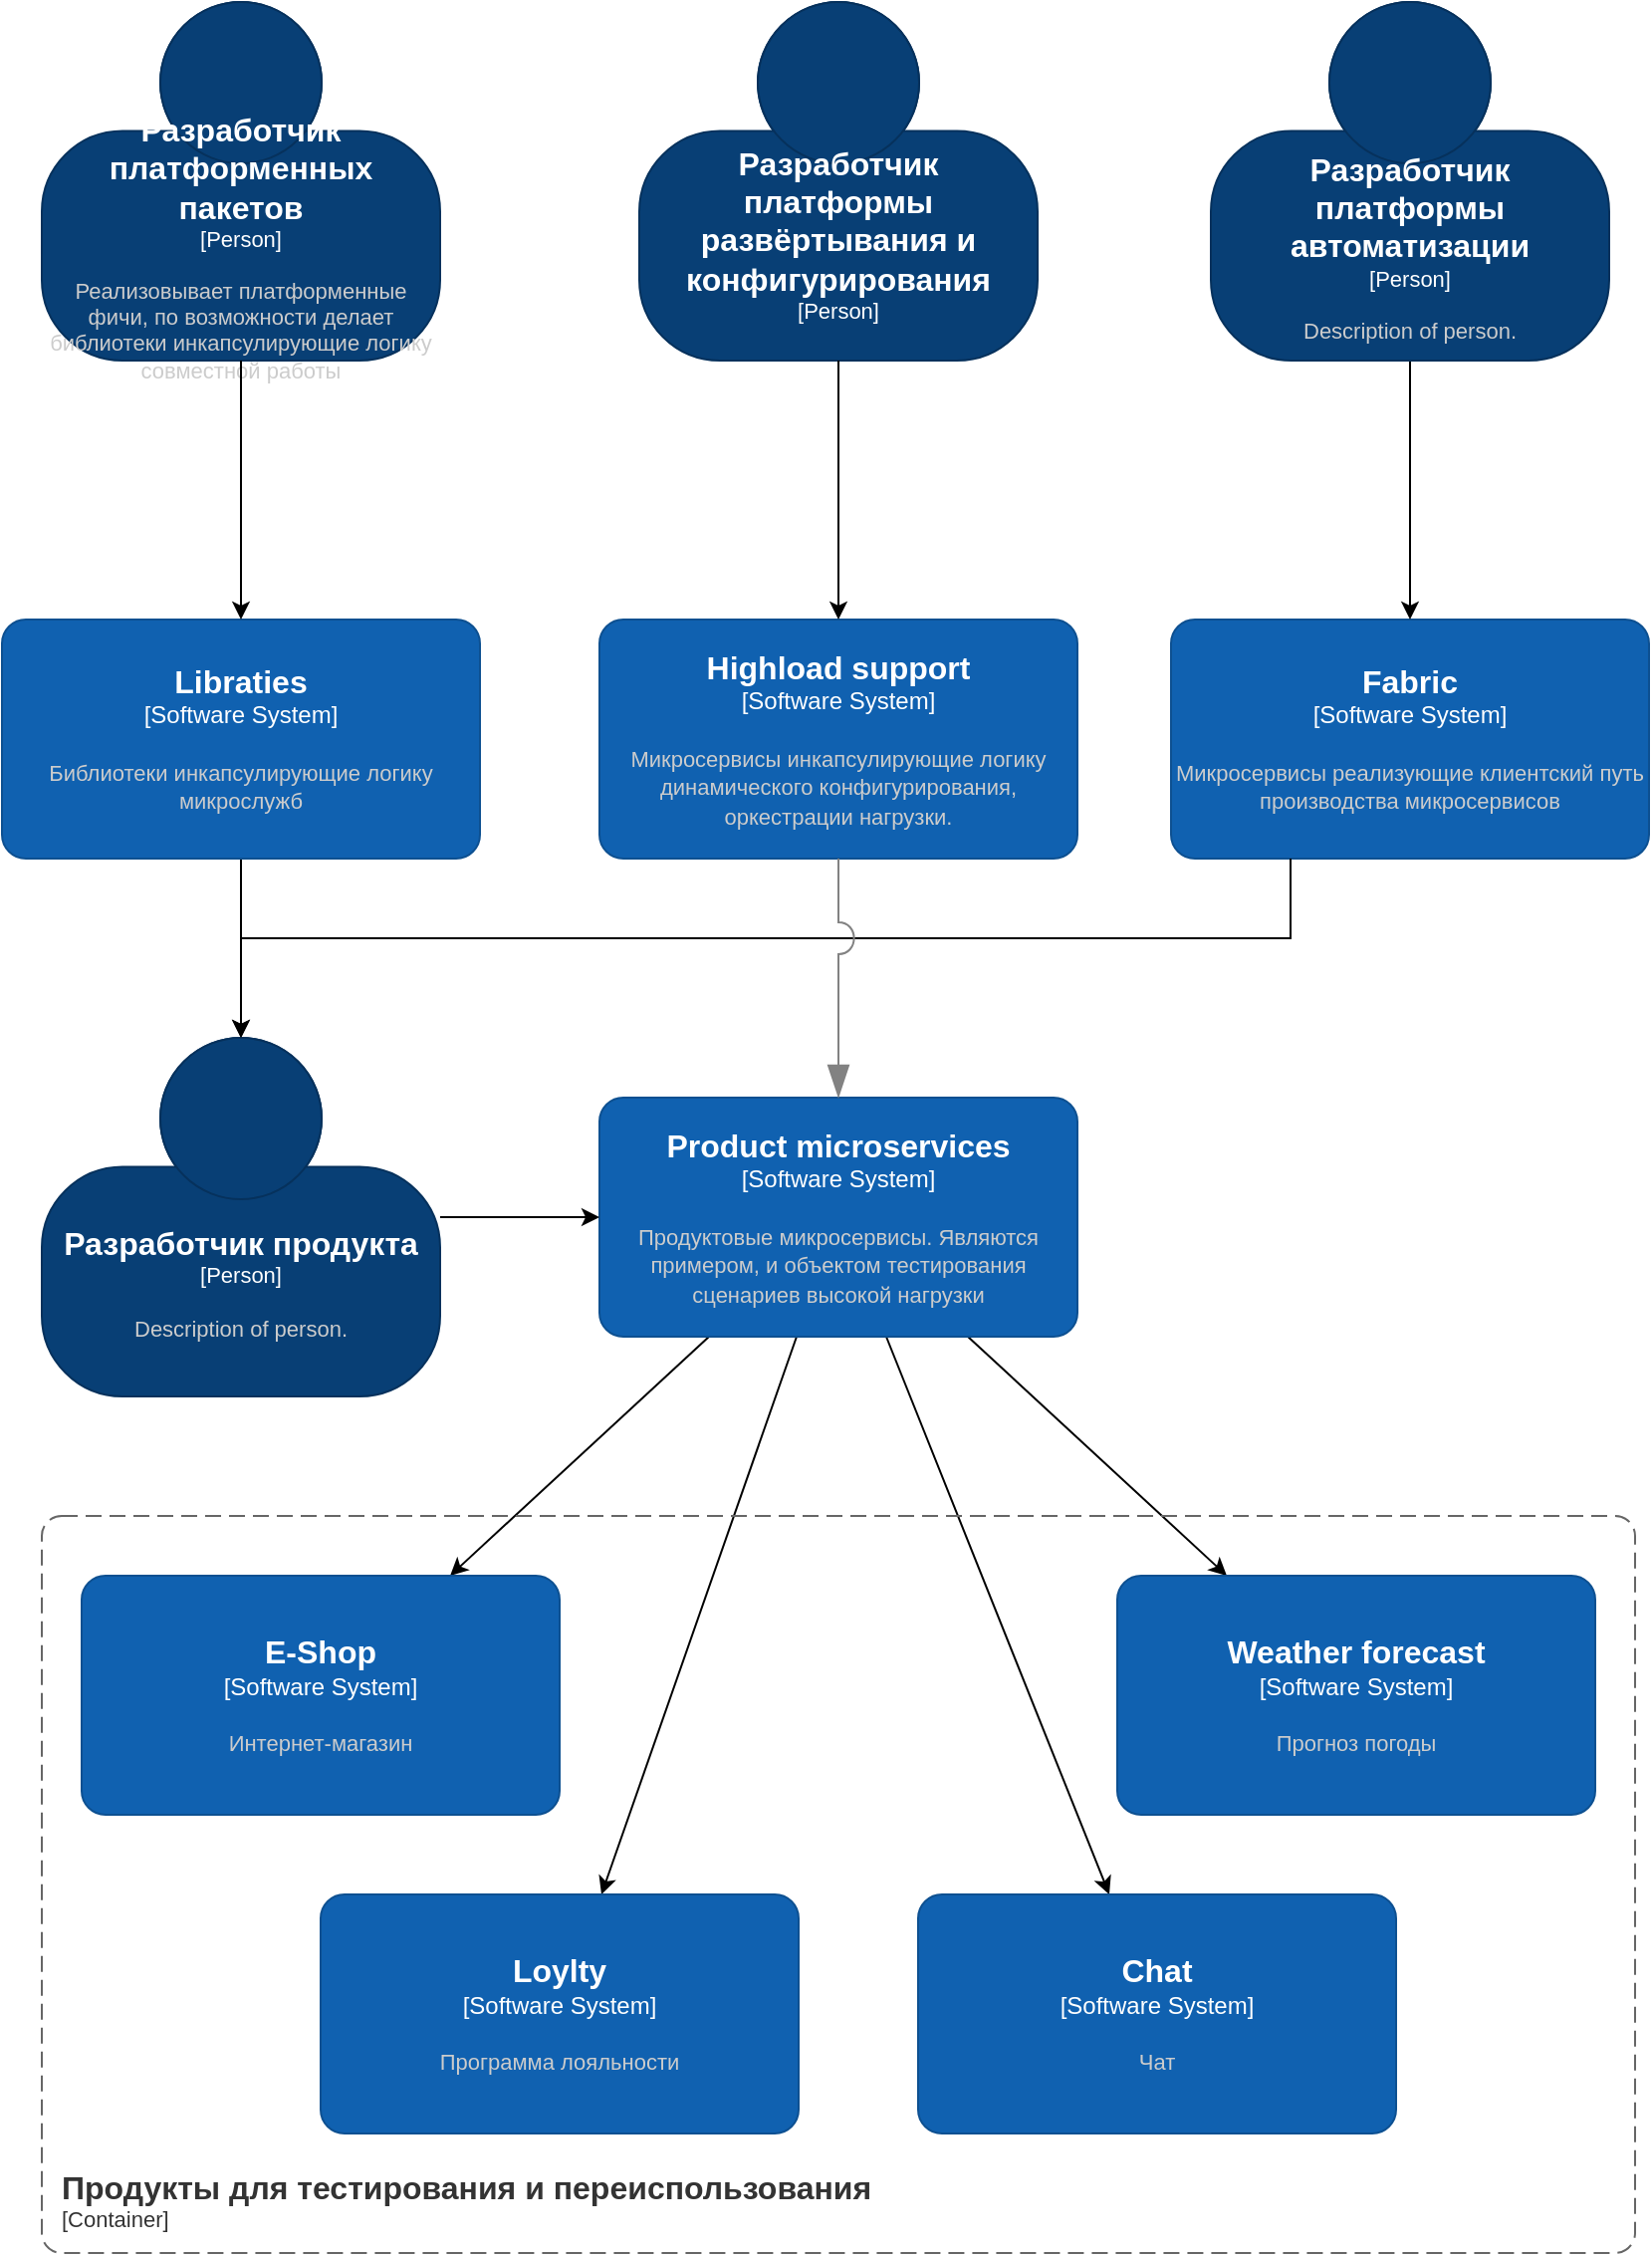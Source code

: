 <mxfile version="22.1.5" type="github" pages="2">
  <diagram id="uBZcSA26durikKkrGffd" name="Context">
    <mxGraphModel dx="1748" dy="789" grid="1" gridSize="10" guides="1" tooltips="1" connect="1" arrows="1" fold="1" page="1" pageScale="1" pageWidth="827" pageHeight="1169" math="0" shadow="0">
      <root>
        <mxCell id="0" />
        <mxCell id="1" parent="0" />
        <mxCell id="Ea2EEy0AVShO_q_KX7tX-13" style="edgeStyle=orthogonalEdgeStyle;rounded=0;orthogonalLoop=1;jettySize=auto;html=1;" parent="1" source="Ea2EEy0AVShO_q_KX7tX-1" target="Ea2EEy0AVShO_q_KX7tX-7" edge="1">
          <mxGeometry relative="1" as="geometry" />
        </mxCell>
        <object placeholders="1" c4Name="Libraties" c4Type="Software System" c4Description="Библиотеки инкапсулирующие логику микрослужб" label="&lt;font style=&quot;font-size: 16px&quot;&gt;&lt;b&gt;%c4Name%&lt;/b&gt;&lt;/font&gt;&lt;div&gt;[%c4Type%]&lt;/div&gt;&lt;br&gt;&lt;div&gt;&lt;font style=&quot;font-size: 11px&quot;&gt;&lt;font color=&quot;#cccccc&quot;&gt;%c4Description%&lt;/font&gt;&lt;/div&gt;" link="data:page/id,BpqwCmyP9aFUcoh2NXjb" id="Ea2EEy0AVShO_q_KX7tX-1">
          <mxCell style="rounded=1;whiteSpace=wrap;html=1;labelBackgroundColor=none;fillColor=#1061B0;fontColor=#ffffff;align=center;arcSize=10;strokeColor=#0D5091;metaEdit=1;resizable=0;points=[[0.25,0,0],[0.5,0,0],[0.75,0,0],[1,0.25,0],[1,0.5,0],[1,0.75,0],[0.75,1,0],[0.5,1,0],[0.25,1,0],[0,0.75,0],[0,0.5,0],[0,0.25,0]];" parent="1" vertex="1">
            <mxGeometry y="320" width="240" height="120" as="geometry" />
          </mxCell>
        </object>
        <mxCell id="0vassShn8jvuv5dKoKRy-6" style="rounded=0;orthogonalLoop=1;jettySize=auto;html=1;" edge="1" parent="1" source="Ea2EEy0AVShO_q_KX7tX-2" target="0vassShn8jvuv5dKoKRy-2">
          <mxGeometry relative="1" as="geometry" />
        </mxCell>
        <mxCell id="0vassShn8jvuv5dKoKRy-7" style="rounded=0;orthogonalLoop=1;jettySize=auto;html=1;" edge="1" parent="1" source="Ea2EEy0AVShO_q_KX7tX-2" target="0vassShn8jvuv5dKoKRy-5">
          <mxGeometry relative="1" as="geometry" />
        </mxCell>
        <mxCell id="0vassShn8jvuv5dKoKRy-8" style="rounded=0;orthogonalLoop=1;jettySize=auto;html=1;" edge="1" parent="1" source="Ea2EEy0AVShO_q_KX7tX-2" target="0vassShn8jvuv5dKoKRy-3">
          <mxGeometry relative="1" as="geometry" />
        </mxCell>
        <mxCell id="0vassShn8jvuv5dKoKRy-9" style="rounded=0;orthogonalLoop=1;jettySize=auto;html=1;" edge="1" parent="1" source="Ea2EEy0AVShO_q_KX7tX-2" target="0vassShn8jvuv5dKoKRy-4">
          <mxGeometry relative="1" as="geometry" />
        </mxCell>
        <object placeholders="1" c4Name="Product microservices" c4Type="Software System" c4Description="Продуктовые микросервисы. Являются примером, и объектом тестирования сценариев высокой нагрузки" label="&lt;font style=&quot;font-size: 16px&quot;&gt;&lt;b&gt;%c4Name%&lt;/b&gt;&lt;/font&gt;&lt;div&gt;[%c4Type%]&lt;/div&gt;&lt;br&gt;&lt;div&gt;&lt;font style=&quot;font-size: 11px&quot;&gt;&lt;font color=&quot;#cccccc&quot;&gt;%c4Description%&lt;/font&gt;&lt;/div&gt;" id="Ea2EEy0AVShO_q_KX7tX-2">
          <mxCell style="rounded=1;whiteSpace=wrap;html=1;labelBackgroundColor=none;fillColor=#1061B0;fontColor=#ffffff;align=center;arcSize=10;strokeColor=#0D5091;metaEdit=1;resizable=0;points=[[0.25,0,0],[0.5,0,0],[0.75,0,0],[1,0.25,0],[1,0.5,0],[1,0.75,0],[0.75,1,0],[0.5,1,0],[0.25,1,0],[0,0.75,0],[0,0.5,0],[0,0.25,0]];" parent="1" vertex="1">
            <mxGeometry x="300" y="560" width="240" height="120" as="geometry" />
          </mxCell>
        </object>
        <object placeholders="1" c4Name="Fabric" c4Type="Software System" c4Description="Микросервисы реализующие клиентский путь производства микросервисов" label="&lt;font style=&quot;font-size: 16px&quot;&gt;&lt;b&gt;%c4Name%&lt;/b&gt;&lt;/font&gt;&lt;div&gt;[%c4Type%]&lt;/div&gt;&lt;br&gt;&lt;div&gt;&lt;font style=&quot;font-size: 11px&quot;&gt;&lt;font color=&quot;#cccccc&quot;&gt;%c4Description%&lt;/font&gt;&lt;/div&gt;" id="Ea2EEy0AVShO_q_KX7tX-3">
          <mxCell style="rounded=1;whiteSpace=wrap;html=1;labelBackgroundColor=none;fillColor=#1061B0;fontColor=#ffffff;align=center;arcSize=10;strokeColor=#0D5091;metaEdit=1;resizable=0;points=[[0.25,0,0],[0.5,0,0],[0.75,0,0],[1,0.25,0],[1,0.5,0],[1,0.75,0],[0.75,1,0],[0.5,1,0],[0.25,1,0],[0,0.75,0],[0,0.5,0],[0,0.25,0]];" parent="1" vertex="1">
            <mxGeometry x="587" y="320" width="240" height="120" as="geometry" />
          </mxCell>
        </object>
        <object placeholders="1" c4Name="Highload support" c4Type="Software System" c4Description="Микросервисы инкапсулирующие логику динамического конфигурирования, оркестрации нагрузки." label="&lt;font style=&quot;font-size: 16px&quot;&gt;&lt;b&gt;%c4Name%&lt;/b&gt;&lt;/font&gt;&lt;div&gt;[%c4Type%]&lt;/div&gt;&lt;br&gt;&lt;div&gt;&lt;font style=&quot;font-size: 11px&quot;&gt;&lt;font color=&quot;#cccccc&quot;&gt;%c4Description%&lt;/font&gt;&lt;/div&gt;" id="Ea2EEy0AVShO_q_KX7tX-4">
          <mxCell style="rounded=1;whiteSpace=wrap;html=1;labelBackgroundColor=none;fillColor=#1061B0;fontColor=#ffffff;align=center;arcSize=10;strokeColor=#0D5091;metaEdit=1;resizable=0;points=[[0.25,0,0],[0.5,0,0],[0.75,0,0],[1,0.25,0],[1,0.5,0],[1,0.75,0],[0.75,1,0],[0.5,1,0],[0.25,1,0],[0,0.75,0],[0,0.5,0],[0,0.25,0]];" parent="1" vertex="1">
            <mxGeometry x="300" y="320" width="240" height="120" as="geometry" />
          </mxCell>
        </object>
        <object placeholders="1" c4Name="Разработчик платформенных пакетов" c4Type="Person" c4Description="Реализовывает платформенные фичи, по возможности делает библиотеки инкапсулирующие логику совместной работы" label="&lt;font style=&quot;font-size: 16px&quot;&gt;&lt;b&gt;%c4Name%&lt;/b&gt;&lt;/font&gt;&lt;div&gt;[%c4Type%]&lt;/div&gt;&lt;br&gt;&lt;div&gt;&lt;font style=&quot;font-size: 11px&quot;&gt;&lt;font color=&quot;#cccccc&quot;&gt;%c4Description%&lt;/font&gt;&lt;/div&gt;" id="Ea2EEy0AVShO_q_KX7tX-5">
          <mxCell style="html=1;fontSize=11;dashed=0;whiteSpace=wrap;fillColor=#083F75;strokeColor=#06315C;fontColor=#ffffff;shape=mxgraph.c4.person2;align=center;metaEdit=1;points=[[0.5,0,0],[1,0.5,0],[1,0.75,0],[0.75,1,0],[0.5,1,0],[0.25,1,0],[0,0.75,0],[0,0.5,0]];resizable=0;" parent="1" vertex="1">
            <mxGeometry x="20" y="10" width="200" height="180" as="geometry" />
          </mxCell>
        </object>
        <mxCell id="Ea2EEy0AVShO_q_KX7tX-6" style="edgeStyle=orthogonalEdgeStyle;rounded=0;orthogonalLoop=1;jettySize=auto;html=1;" parent="1" source="Ea2EEy0AVShO_q_KX7tX-5" target="Ea2EEy0AVShO_q_KX7tX-1" edge="1">
          <mxGeometry relative="1" as="geometry" />
        </mxCell>
        <mxCell id="Ea2EEy0AVShO_q_KX7tX-8" style="edgeStyle=orthogonalEdgeStyle;rounded=0;orthogonalLoop=1;jettySize=auto;html=1;" parent="1" source="Ea2EEy0AVShO_q_KX7tX-7" target="Ea2EEy0AVShO_q_KX7tX-2" edge="1">
          <mxGeometry relative="1" as="geometry" />
        </mxCell>
        <object placeholders="1" c4Name="Разработчик продукта" c4Type="Person" c4Description="Description of person." label="&lt;font style=&quot;font-size: 16px&quot;&gt;&lt;b&gt;%c4Name%&lt;/b&gt;&lt;/font&gt;&lt;div&gt;[%c4Type%]&lt;/div&gt;&lt;br&gt;&lt;div&gt;&lt;font style=&quot;font-size: 11px&quot;&gt;&lt;font color=&quot;#cccccc&quot;&gt;%c4Description%&lt;/font&gt;&lt;/div&gt;" id="Ea2EEy0AVShO_q_KX7tX-7">
          <mxCell style="html=1;fontSize=11;dashed=0;whiteSpace=wrap;fillColor=#083F75;strokeColor=#06315C;fontColor=#ffffff;shape=mxgraph.c4.person2;align=center;metaEdit=1;points=[[0.5,0,0],[1,0.5,0],[1,0.75,0],[0.75,1,0],[0.5,1,0],[0.25,1,0],[0,0.75,0],[0,0.5,0]];resizable=0;" parent="1" vertex="1">
            <mxGeometry x="20" y="530" width="200" height="180" as="geometry" />
          </mxCell>
        </object>
        <object placeholders="1" c4Name="Разработчик платформы развёртывания и конфигурирования" c4Type="Person" c4Description="" label="&lt;font style=&quot;font-size: 16px&quot;&gt;&lt;b&gt;%c4Name%&lt;/b&gt;&lt;/font&gt;&lt;div&gt;[%c4Type%]&lt;/div&gt;&lt;br&gt;&lt;div&gt;&lt;font style=&quot;font-size: 11px&quot;&gt;&lt;font color=&quot;#cccccc&quot;&gt;%c4Description%&lt;/font&gt;&lt;/div&gt;" id="Ea2EEy0AVShO_q_KX7tX-9">
          <mxCell style="html=1;fontSize=11;dashed=0;whiteSpace=wrap;fillColor=#083F75;strokeColor=#06315C;fontColor=#ffffff;shape=mxgraph.c4.person2;align=center;metaEdit=1;points=[[0.5,0,0],[1,0.5,0],[1,0.75,0],[0.75,1,0],[0.5,1,0],[0.25,1,0],[0,0.75,0],[0,0.5,0]];resizable=0;" parent="1" vertex="1">
            <mxGeometry x="320" y="10" width="200" height="180" as="geometry" />
          </mxCell>
        </object>
        <mxCell id="Ea2EEy0AVShO_q_KX7tX-10" style="edgeStyle=orthogonalEdgeStyle;rounded=0;orthogonalLoop=1;jettySize=auto;html=1;" parent="1" source="Ea2EEy0AVShO_q_KX7tX-9" target="Ea2EEy0AVShO_q_KX7tX-4" edge="1">
          <mxGeometry relative="1" as="geometry" />
        </mxCell>
        <mxCell id="Ea2EEy0AVShO_q_KX7tX-12" style="edgeStyle=orthogonalEdgeStyle;rounded=0;orthogonalLoop=1;jettySize=auto;html=1;" parent="1" source="Ea2EEy0AVShO_q_KX7tX-11" target="Ea2EEy0AVShO_q_KX7tX-3" edge="1">
          <mxGeometry relative="1" as="geometry" />
        </mxCell>
        <object placeholders="1" c4Name="Разработчик платформы автоматизации" c4Type="Person" c4Description="Description of person." label="&lt;font style=&quot;font-size: 16px&quot;&gt;&lt;b&gt;%c4Name%&lt;/b&gt;&lt;/font&gt;&lt;div&gt;[%c4Type%]&lt;/div&gt;&lt;br&gt;&lt;div&gt;&lt;font style=&quot;font-size: 11px&quot;&gt;&lt;font color=&quot;#cccccc&quot;&gt;%c4Description%&lt;/font&gt;&lt;/div&gt;" id="Ea2EEy0AVShO_q_KX7tX-11">
          <mxCell style="html=1;fontSize=11;dashed=0;whiteSpace=wrap;fillColor=#083F75;strokeColor=#06315C;fontColor=#ffffff;shape=mxgraph.c4.person2;align=center;metaEdit=1;points=[[0.5,0,0],[1,0.5,0],[1,0.75,0],[0.75,1,0],[0.5,1,0],[0.25,1,0],[0,0.75,0],[0,0.5,0]];resizable=0;" parent="1" vertex="1">
            <mxGeometry x="607" y="10" width="200" height="180" as="geometry" />
          </mxCell>
        </object>
        <mxCell id="Ea2EEy0AVShO_q_KX7tX-15" style="edgeStyle=orthogonalEdgeStyle;rounded=0;orthogonalLoop=1;jettySize=auto;html=1;entryX=0.5;entryY=0;entryDx=0;entryDy=0;entryPerimeter=0;exitX=0.25;exitY=1;exitDx=0;exitDy=0;exitPerimeter=0;" parent="1" source="Ea2EEy0AVShO_q_KX7tX-3" target="Ea2EEy0AVShO_q_KX7tX-7" edge="1">
          <mxGeometry relative="1" as="geometry">
            <mxPoint x="597" y="520" as="sourcePoint" />
            <mxPoint x="130" y="670" as="targetPoint" />
            <Array as="points">
              <mxPoint x="647" y="480" />
              <mxPoint x="120" y="480" />
            </Array>
          </mxGeometry>
        </mxCell>
        <object placeholders="1" c4Type="Relationship" id="Ea2EEy0AVShO_q_KX7tX-16">
          <mxCell style="endArrow=blockThin;html=1;fontSize=10;fontColor=#404040;strokeWidth=1;endFill=1;strokeColor=#828282;elbow=vertical;metaEdit=1;endSize=14;startSize=14;jumpStyle=arc;jumpSize=16;rounded=0;edgeStyle=orthogonalEdgeStyle;" parent="1" source="Ea2EEy0AVShO_q_KX7tX-4" target="Ea2EEy0AVShO_q_KX7tX-2" edge="1">
            <mxGeometry width="240" relative="1" as="geometry">
              <mxPoint x="290" y="770" as="sourcePoint" />
              <mxPoint x="530" y="770" as="targetPoint" />
            </mxGeometry>
          </mxCell>
        </object>
        <object placeholders="1" c4Name="E-Shop" c4Type="Software System" c4Description="Интернет-магазин" label="&lt;font style=&quot;font-size: 16px&quot;&gt;&lt;b&gt;%c4Name%&lt;/b&gt;&lt;/font&gt;&lt;div&gt;[%c4Type%]&lt;/div&gt;&lt;br&gt;&lt;div&gt;&lt;font style=&quot;font-size: 11px&quot;&gt;&lt;font color=&quot;#cccccc&quot;&gt;%c4Description%&lt;/font&gt;&lt;/div&gt;" id="0vassShn8jvuv5dKoKRy-2">
          <mxCell style="rounded=1;whiteSpace=wrap;html=1;labelBackgroundColor=none;fillColor=#1061B0;fontColor=#ffffff;align=center;arcSize=10;strokeColor=#0D5091;metaEdit=1;resizable=0;points=[[0.25,0,0],[0.5,0,0],[0.75,0,0],[1,0.25,0],[1,0.5,0],[1,0.75,0],[0.75,1,0],[0.5,1,0],[0.25,1,0],[0,0.75,0],[0,0.5,0],[0,0.25,0]];" vertex="1" parent="1">
            <mxGeometry x="40" y="800" width="240" height="120" as="geometry" />
          </mxCell>
        </object>
        <object placeholders="1" c4Name="Loylty" c4Type="Software System" c4Description="Программа лояльности" label="&lt;font style=&quot;font-size: 16px&quot;&gt;&lt;b&gt;%c4Name%&lt;/b&gt;&lt;/font&gt;&lt;div&gt;[%c4Type%]&lt;/div&gt;&lt;br&gt;&lt;div&gt;&lt;font style=&quot;font-size: 11px&quot;&gt;&lt;font color=&quot;#cccccc&quot;&gt;%c4Description%&lt;/font&gt;&lt;/div&gt;" id="0vassShn8jvuv5dKoKRy-3">
          <mxCell style="rounded=1;whiteSpace=wrap;html=1;labelBackgroundColor=none;fillColor=#1061B0;fontColor=#ffffff;align=center;arcSize=10;strokeColor=#0D5091;metaEdit=1;resizable=0;points=[[0.25,0,0],[0.5,0,0],[0.75,0,0],[1,0.25,0],[1,0.5,0],[1,0.75,0],[0.75,1,0],[0.5,1,0],[0.25,1,0],[0,0.75,0],[0,0.5,0],[0,0.25,0]];" vertex="1" parent="1">
            <mxGeometry x="160" y="960" width="240" height="120" as="geometry" />
          </mxCell>
        </object>
        <object placeholders="1" c4Name="Chat" c4Type="Software System" c4Description="Чат" label="&lt;font style=&quot;font-size: 16px&quot;&gt;&lt;b&gt;%c4Name%&lt;/b&gt;&lt;/font&gt;&lt;div&gt;[%c4Type%]&lt;/div&gt;&lt;br&gt;&lt;div&gt;&lt;font style=&quot;font-size: 11px&quot;&gt;&lt;font color=&quot;#cccccc&quot;&gt;%c4Description%&lt;/font&gt;&lt;/div&gt;" id="0vassShn8jvuv5dKoKRy-4">
          <mxCell style="rounded=1;whiteSpace=wrap;html=1;labelBackgroundColor=none;fillColor=#1061B0;fontColor=#ffffff;align=center;arcSize=10;strokeColor=#0D5091;metaEdit=1;resizable=0;points=[[0.25,0,0],[0.5,0,0],[0.75,0,0],[1,0.25,0],[1,0.5,0],[1,0.75,0],[0.75,1,0],[0.5,1,0],[0.25,1,0],[0,0.75,0],[0,0.5,0],[0,0.25,0]];" vertex="1" parent="1">
            <mxGeometry x="460" y="960" width="240" height="120" as="geometry" />
          </mxCell>
        </object>
        <object placeholders="1" c4Name="Weather forecast" c4Type="Software System" c4Description="Прогноз погоды" label="&lt;font style=&quot;font-size: 16px&quot;&gt;&lt;b&gt;%c4Name%&lt;/b&gt;&lt;/font&gt;&lt;div&gt;[%c4Type%]&lt;/div&gt;&lt;br&gt;&lt;div&gt;&lt;font style=&quot;font-size: 11px&quot;&gt;&lt;font color=&quot;#cccccc&quot;&gt;%c4Description%&lt;/font&gt;&lt;/div&gt;" id="0vassShn8jvuv5dKoKRy-5">
          <mxCell style="rounded=1;whiteSpace=wrap;html=1;labelBackgroundColor=none;fillColor=#1061B0;fontColor=#ffffff;align=center;arcSize=10;strokeColor=#0D5091;metaEdit=1;resizable=0;points=[[0.25,0,0],[0.5,0,0],[0.75,0,0],[1,0.25,0],[1,0.5,0],[1,0.75,0],[0.75,1,0],[0.5,1,0],[0.25,1,0],[0,0.75,0],[0,0.5,0],[0,0.25,0]];" vertex="1" parent="1">
            <mxGeometry x="560" y="800" width="240" height="120" as="geometry" />
          </mxCell>
        </object>
        <object placeholders="1" c4Name="Продукты для тестирования и переиспользования" c4Type="ContainerScopeBoundary" c4Application="Container" label="&lt;font style=&quot;font-size: 16px&quot;&gt;&lt;b&gt;&lt;div style=&quot;text-align: left&quot;&gt;%c4Name%&lt;/div&gt;&lt;/b&gt;&lt;/font&gt;&lt;div style=&quot;text-align: left&quot;&gt;[%c4Application%]&lt;/div&gt;" id="0vassShn8jvuv5dKoKRy-10">
          <mxCell style="rounded=1;fontSize=11;whiteSpace=wrap;html=1;dashed=1;arcSize=20;fillColor=none;strokeColor=#666666;fontColor=#333333;labelBackgroundColor=none;align=left;verticalAlign=bottom;labelBorderColor=none;spacingTop=0;spacing=10;dashPattern=8 4;metaEdit=1;rotatable=0;perimeter=rectanglePerimeter;noLabel=0;labelPadding=0;allowArrows=0;connectable=0;expand=0;recursiveResize=0;editable=1;pointerEvents=0;absoluteArcSize=1;points=[[0.25,0,0],[0.5,0,0],[0.75,0,0],[1,0.25,0],[1,0.5,0],[1,0.75,0],[0.75,1,0],[0.5,1,0],[0.25,1,0],[0,0.75,0],[0,0.5,0],[0,0.25,0]];" vertex="1" parent="1">
            <mxGeometry x="20" y="770" width="800" height="370" as="geometry" />
          </mxCell>
        </object>
      </root>
    </mxGraphModel>
  </diagram>
  <diagram name="Container Libraries" id="BpqwCmyP9aFUcoh2NXjb">
    <mxGraphModel dx="1748" dy="789" grid="1" gridSize="10" guides="1" tooltips="1" connect="1" arrows="1" fold="1" page="1" pageScale="1" pageWidth="827" pageHeight="1169" math="0" shadow="0">
      <root>
        <mxCell id="0" />
        <mxCell id="1" parent="0" />
        <object placeholders="1" c4Name="Seedworks" c4Type="Component" c4Technology=".NET 8" c4Description="Библиотека базовых интерфейсов" label="&lt;font style=&quot;font-size: 16px&quot;&gt;&lt;b&gt;%c4Name%&lt;/b&gt;&lt;/font&gt;&lt;div&gt;[%c4Type%: %c4Technology%]&lt;/div&gt;&lt;br&gt;&lt;div&gt;&lt;font style=&quot;font-size: 11px&quot;&gt;%c4Description%&lt;/font&gt;&lt;/div&gt;" id="6Cf_vlPscgewT-RETi7o-1">
          <mxCell style="rounded=1;whiteSpace=wrap;html=1;labelBackgroundColor=none;fillColor=#63BEF2;fontColor=#ffffff;align=center;arcSize=6;strokeColor=#2086C9;metaEdit=1;resizable=0;points=[[0.25,0,0],[0.5,0,0],[0.75,0,0],[1,0.25,0],[1,0.5,0],[1,0.75,0],[0.75,1,0],[0.5,1,0],[0.25,1,0],[0,0.75,0],[0,0.5,0],[0,0.25,0]];" parent="1" vertex="1">
            <mxGeometry x="40" y="40" width="240" height="120" as="geometry" />
          </mxCell>
        </object>
        <object placeholders="1" c4Name="Kafka client" c4Type="Component" c4Technology=".NET 8" c4Description="" label="&lt;font style=&quot;font-size: 16px&quot;&gt;&lt;b&gt;%c4Name%&lt;/b&gt;&lt;/font&gt;&lt;div&gt;[%c4Type%: %c4Technology%]&lt;/div&gt;&lt;br&gt;&lt;div&gt;&lt;font style=&quot;font-size: 11px&quot;&gt;%c4Description%&lt;/font&gt;&lt;/div&gt;" id="6Cf_vlPscgewT-RETi7o-2">
          <mxCell style="rounded=1;whiteSpace=wrap;html=1;labelBackgroundColor=none;fillColor=#63BEF2;fontColor=#ffffff;align=center;arcSize=6;strokeColor=#2086C9;metaEdit=1;resizable=0;points=[[0.25,0,0],[0.5,0,0],[0.75,0,0],[1,0.25,0],[1,0.5,0],[1,0.75,0],[0.75,1,0],[0.5,1,0],[0.25,1,0],[0,0.75,0],[0,0.5,0],[0,0.25,0]];" parent="1" vertex="1">
            <mxGeometry x="360" y="40" width="240" height="120" as="geometry" />
          </mxCell>
        </object>
        <object placeholders="1" c4Name="Libraries" c4Type="ContainerScopeBoundary" c4Application="Container" label="&lt;font style=&quot;font-size: 16px&quot;&gt;&lt;b&gt;&lt;div style=&quot;text-align: left&quot;&gt;%c4Name%&lt;/div&gt;&lt;/b&gt;&lt;/font&gt;&lt;div style=&quot;text-align: left&quot;&gt;[%c4Application%]&lt;/div&gt;" id="QVguqZAMdCPoukCsQ1-J-1">
          <mxCell style="rounded=1;fontSize=11;whiteSpace=wrap;html=1;dashed=1;arcSize=20;fillColor=none;strokeColor=#666666;fontColor=#333333;labelBackgroundColor=none;align=left;verticalAlign=bottom;labelBorderColor=none;spacingTop=0;spacing=10;dashPattern=8 4;metaEdit=1;rotatable=0;perimeter=rectanglePerimeter;noLabel=0;labelPadding=0;allowArrows=0;connectable=0;expand=0;recursiveResize=0;editable=1;pointerEvents=0;absoluteArcSize=1;points=[[0.25,0,0],[0.5,0,0],[0.75,0,0],[1,0.25,0],[1,0.5,0],[1,0.75,0],[0.75,1,0],[0.5,1,0],[0.25,1,0],[0,0.75,0],[0,0.5,0],[0,0.25,0]];" parent="1" vertex="1">
            <mxGeometry width="640" height="240" as="geometry" />
          </mxCell>
        </object>
      </root>
    </mxGraphModel>
  </diagram>
</mxfile>
